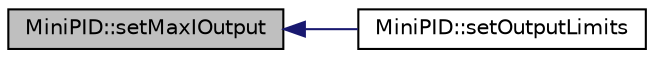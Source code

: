 digraph "MiniPID::setMaxIOutput"
{
  edge [fontname="Helvetica",fontsize="10",labelfontname="Helvetica",labelfontsize="10"];
  node [fontname="Helvetica",fontsize="10",shape=record];
  rankdir="LR";
  Node19 [label="MiniPID::setMaxIOutput",height=0.2,width=0.4,color="black", fillcolor="grey75", style="filled", fontcolor="black"];
  Node19 -> Node20 [dir="back",color="midnightblue",fontsize="10",style="solid",fontname="Helvetica"];
  Node20 [label="MiniPID::setOutputLimits",height=0.2,width=0.4,color="black", fillcolor="white", style="filled",URL="$class_mini_p_i_d.html#a46adb5f910889576580e4db967197f8d"];
}
